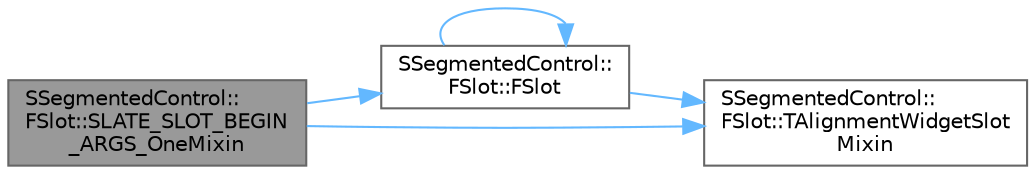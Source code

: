 digraph "SSegmentedControl::FSlot::SLATE_SLOT_BEGIN_ARGS_OneMixin"
{
 // INTERACTIVE_SVG=YES
 // LATEX_PDF_SIZE
  bgcolor="transparent";
  edge [fontname=Helvetica,fontsize=10,labelfontname=Helvetica,labelfontsize=10];
  node [fontname=Helvetica,fontsize=10,shape=box,height=0.2,width=0.4];
  rankdir="LR";
  Node1 [id="Node000001",label="SSegmentedControl::\lFSlot::SLATE_SLOT_BEGIN\l_ARGS_OneMixin",height=0.2,width=0.4,color="gray40", fillcolor="grey60", style="filled", fontcolor="black",tooltip=" "];
  Node1 -> Node2 [id="edge1_Node000001_Node000002",color="steelblue1",style="solid",tooltip=" "];
  Node2 [id="Node000002",label="SSegmentedControl::\lFSlot::FSlot",height=0.2,width=0.4,color="grey40", fillcolor="white", style="filled",URL="$d2/d67/structSSegmentedControl_1_1FSlot.html#af1bc5b946239adc3d16c9a7ec89d11fd",tooltip=" "];
  Node2 -> Node2 [id="edge2_Node000002_Node000002",color="steelblue1",style="solid",tooltip=" "];
  Node2 -> Node3 [id="edge3_Node000002_Node000003",color="steelblue1",style="solid",tooltip=" "];
  Node3 [id="Node000003",label="SSegmentedControl::\lFSlot::TAlignmentWidgetSlot\lMixin",height=0.2,width=0.4,color="grey40", fillcolor="white", style="filled",URL="$d2/d67/structSSegmentedControl_1_1FSlot.html#ac0eec2a3821de9bf64d2cdbb75651c7e",tooltip=" "];
  Node1 -> Node3 [id="edge4_Node000001_Node000003",color="steelblue1",style="solid",tooltip=" "];
}
